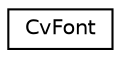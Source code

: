 digraph "Graphical Class Hierarchy"
{
 // LATEX_PDF_SIZE
  edge [fontname="Helvetica",fontsize="10",labelfontname="Helvetica",labelfontsize="10"];
  node [fontname="Helvetica",fontsize="10",shape=record];
  rankdir="LR";
  Node0 [label="CvFont",height=0.2,width=0.4,color="black", fillcolor="white", style="filled",URL="$struct_cv_font.html",tooltip=" "];
}

